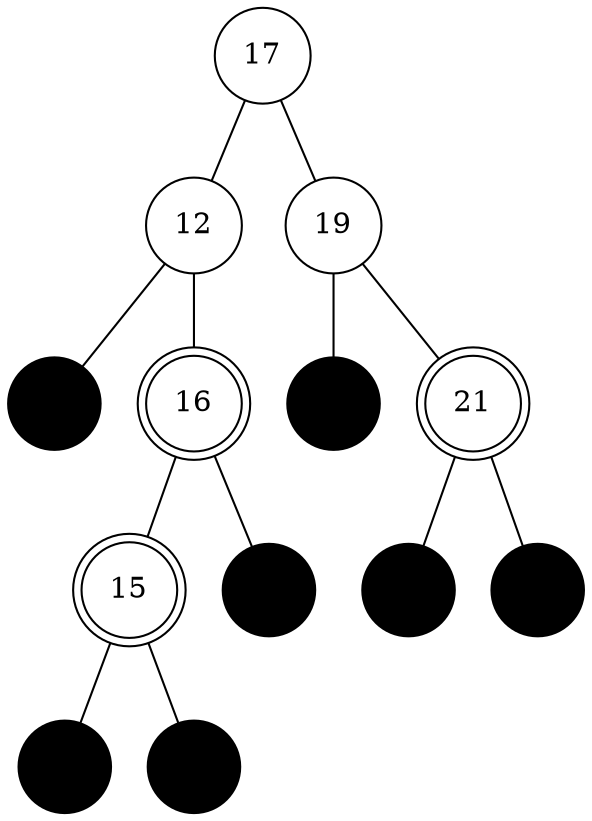 graph step10 { node[ordering=out]; 15 [shape=doublecircle]; 16 [shape=doublecircle]; 21 [shape=doublecircle]; 17 [shape=circle]; 19 [shape=circle]; 12 [shape=circle]; node [shape=circle, color=black]; e1 [style=filled, fillcolor=black]; e2 [style=filled, fillcolor=black]; e3 [style=filled, fillcolor=black]; e4 [style=filled, fillcolor=black]; e5 [style=filled, fillcolor=black]; e6 [style=filled, fillcolor=black]; e7 [style=filled, fillcolor=black]; 17--12; 17--19; 12--e1; 12--16; 16--15; 15--e2; 15--e7; 16--e3; 19--e4; 19--21; 21--e5; 21--e6; }
